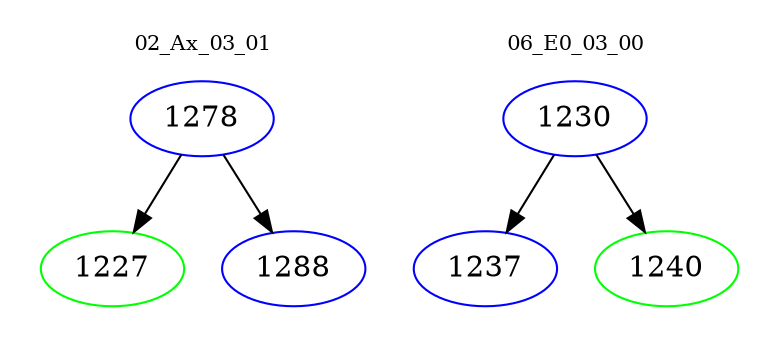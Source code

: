 digraph{
subgraph cluster_0 {
color = white
label = "02_Ax_03_01";
fontsize=10;
T0_1278 [label="1278", color="blue"]
T0_1278 -> T0_1227 [color="black"]
T0_1227 [label="1227", color="green"]
T0_1278 -> T0_1288 [color="black"]
T0_1288 [label="1288", color="blue"]
}
subgraph cluster_1 {
color = white
label = "06_E0_03_00";
fontsize=10;
T1_1230 [label="1230", color="blue"]
T1_1230 -> T1_1237 [color="black"]
T1_1237 [label="1237", color="blue"]
T1_1230 -> T1_1240 [color="black"]
T1_1240 [label="1240", color="green"]
}
}
